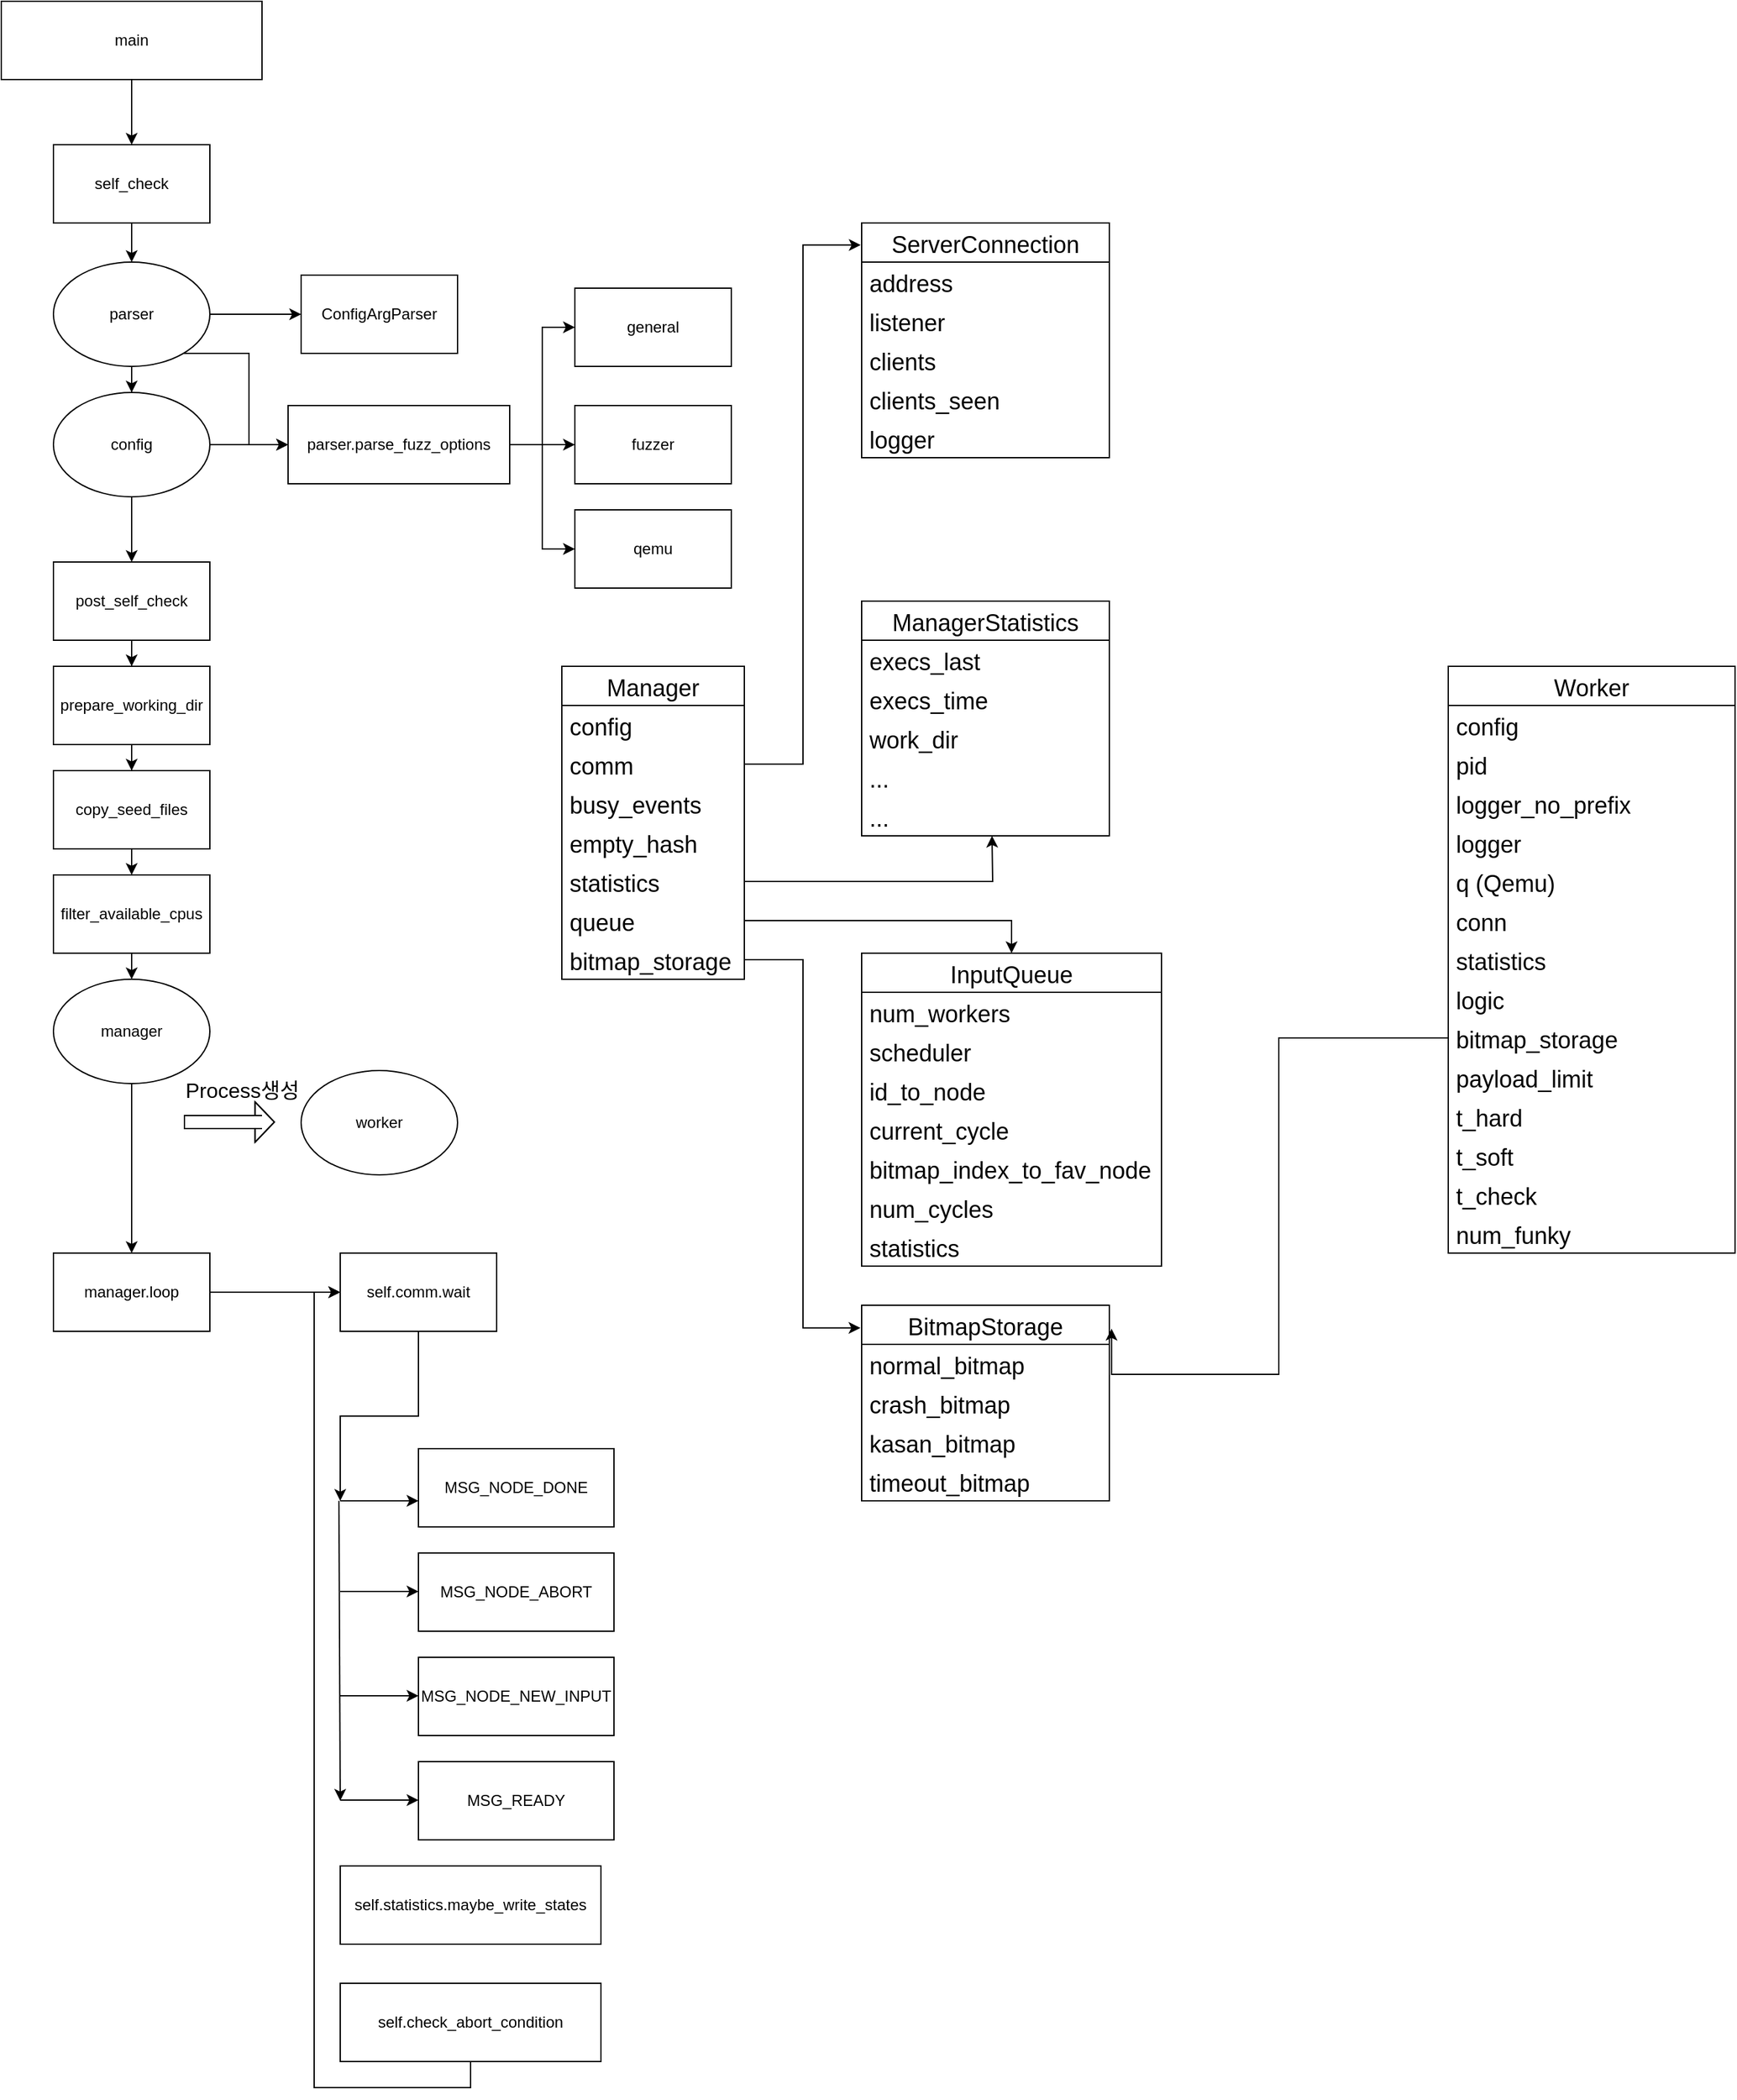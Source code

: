 <mxfile version="20.5.1" type="github">
  <diagram name="Page-1" id="c7558073-3199-34d8-9f00-42111426c3f3">
    <mxGraphModel dx="1727" dy="989" grid="1" gridSize="10" guides="1" tooltips="1" connect="1" arrows="1" fold="1" page="1" pageScale="1" pageWidth="100000" pageHeight="100000" background="none" math="0" shadow="0">
      <root>
        <mxCell id="0" />
        <mxCell id="1" parent="0" />
        <mxCell id="_EBrEuybf6-gx_B5WjJE-15" style="edgeStyle=orthogonalEdgeStyle;rounded=0;orthogonalLoop=1;jettySize=auto;html=1;exitX=0.5;exitY=1;exitDx=0;exitDy=0;" parent="1" source="3X33efADcqBmLfNhqnDI-1" target="_EBrEuybf6-gx_B5WjJE-6" edge="1">
          <mxGeometry relative="1" as="geometry" />
        </mxCell>
        <mxCell id="3X33efADcqBmLfNhqnDI-1" value="main" style="rounded=0;whiteSpace=wrap;html=1;" parent="1" vertex="1">
          <mxGeometry x="20" y="50" width="200" height="60" as="geometry" />
        </mxCell>
        <mxCell id="_EBrEuybf6-gx_B5WjJE-2" value="fuzzer" style="rounded=0;whiteSpace=wrap;html=1;" parent="1" vertex="1">
          <mxGeometry x="460" y="360" width="120" height="60" as="geometry" />
        </mxCell>
        <mxCell id="_EBrEuybf6-gx_B5WjJE-3" value="general" style="rounded=0;whiteSpace=wrap;html=1;" parent="1" vertex="1">
          <mxGeometry x="460" y="270" width="120" height="60" as="geometry" />
        </mxCell>
        <mxCell id="_EBrEuybf6-gx_B5WjJE-19" style="edgeStyle=orthogonalEdgeStyle;rounded=0;orthogonalLoop=1;jettySize=auto;html=1;exitX=1;exitY=0.5;exitDx=0;exitDy=0;entryX=0;entryY=0.5;entryDx=0;entryDy=0;" parent="1" source="_EBrEuybf6-gx_B5WjJE-4" target="_EBrEuybf6-gx_B5WjJE-3" edge="1">
          <mxGeometry relative="1" as="geometry" />
        </mxCell>
        <mxCell id="_EBrEuybf6-gx_B5WjJE-20" style="edgeStyle=orthogonalEdgeStyle;rounded=0;orthogonalLoop=1;jettySize=auto;html=1;exitX=1;exitY=0.5;exitDx=0;exitDy=0;entryX=0;entryY=0.5;entryDx=0;entryDy=0;" parent="1" source="_EBrEuybf6-gx_B5WjJE-4" target="_EBrEuybf6-gx_B5WjJE-2" edge="1">
          <mxGeometry relative="1" as="geometry" />
        </mxCell>
        <mxCell id="_EBrEuybf6-gx_B5WjJE-21" style="edgeStyle=orthogonalEdgeStyle;rounded=0;orthogonalLoop=1;jettySize=auto;html=1;exitX=1;exitY=0.5;exitDx=0;exitDy=0;entryX=0;entryY=0.5;entryDx=0;entryDy=0;" parent="1" source="_EBrEuybf6-gx_B5WjJE-4" target="_EBrEuybf6-gx_B5WjJE-18" edge="1">
          <mxGeometry relative="1" as="geometry" />
        </mxCell>
        <mxCell id="_EBrEuybf6-gx_B5WjJE-4" value="parser.parse_fuzz_options" style="rounded=0;whiteSpace=wrap;html=1;" parent="1" vertex="1">
          <mxGeometry x="240" y="360" width="170" height="60" as="geometry" />
        </mxCell>
        <mxCell id="_EBrEuybf6-gx_B5WjJE-5" value="ConfigArgParser" style="rounded=0;whiteSpace=wrap;html=1;" parent="1" vertex="1">
          <mxGeometry x="250" y="260" width="120" height="60" as="geometry" />
        </mxCell>
        <mxCell id="_EBrEuybf6-gx_B5WjJE-16" style="edgeStyle=orthogonalEdgeStyle;rounded=0;orthogonalLoop=1;jettySize=auto;html=1;exitX=0.5;exitY=1;exitDx=0;exitDy=0;entryX=0.5;entryY=0;entryDx=0;entryDy=0;" parent="1" source="_EBrEuybf6-gx_B5WjJE-6" target="_EBrEuybf6-gx_B5WjJE-9" edge="1">
          <mxGeometry relative="1" as="geometry" />
        </mxCell>
        <mxCell id="_EBrEuybf6-gx_B5WjJE-6" value="self_check" style="rounded=0;whiteSpace=wrap;html=1;" parent="1" vertex="1">
          <mxGeometry x="60" y="160" width="120" height="60" as="geometry" />
        </mxCell>
        <mxCell id="_EBrEuybf6-gx_B5WjJE-12" style="edgeStyle=orthogonalEdgeStyle;rounded=0;orthogonalLoop=1;jettySize=auto;html=1;entryX=0;entryY=0.5;entryDx=0;entryDy=0;" parent="1" source="_EBrEuybf6-gx_B5WjJE-9" target="_EBrEuybf6-gx_B5WjJE-4" edge="1">
          <mxGeometry relative="1" as="geometry">
            <Array as="points">
              <mxPoint x="210" y="320" />
              <mxPoint x="210" y="390" />
            </Array>
          </mxGeometry>
        </mxCell>
        <mxCell id="_EBrEuybf6-gx_B5WjJE-14" style="edgeStyle=orthogonalEdgeStyle;rounded=0;orthogonalLoop=1;jettySize=auto;html=1;exitX=1;exitY=0.5;exitDx=0;exitDy=0;entryX=0;entryY=0.5;entryDx=0;entryDy=0;" parent="1" source="_EBrEuybf6-gx_B5WjJE-9" target="_EBrEuybf6-gx_B5WjJE-5" edge="1">
          <mxGeometry relative="1" as="geometry" />
        </mxCell>
        <mxCell id="_EBrEuybf6-gx_B5WjJE-17" style="edgeStyle=orthogonalEdgeStyle;rounded=0;orthogonalLoop=1;jettySize=auto;html=1;exitX=0.5;exitY=1;exitDx=0;exitDy=0;" parent="1" source="_EBrEuybf6-gx_B5WjJE-9" target="_EBrEuybf6-gx_B5WjJE-10" edge="1">
          <mxGeometry relative="1" as="geometry" />
        </mxCell>
        <mxCell id="_EBrEuybf6-gx_B5WjJE-9" value="parser" style="ellipse;whiteSpace=wrap;html=1;" parent="1" vertex="1">
          <mxGeometry x="60" y="250" width="120" height="80" as="geometry" />
        </mxCell>
        <mxCell id="_EBrEuybf6-gx_B5WjJE-13" style="edgeStyle=orthogonalEdgeStyle;rounded=0;orthogonalLoop=1;jettySize=auto;html=1;exitX=1;exitY=0.5;exitDx=0;exitDy=0;entryX=0;entryY=0.5;entryDx=0;entryDy=0;" parent="1" source="_EBrEuybf6-gx_B5WjJE-10" target="_EBrEuybf6-gx_B5WjJE-4" edge="1">
          <mxGeometry relative="1" as="geometry" />
        </mxCell>
        <mxCell id="_EBrEuybf6-gx_B5WjJE-29" style="edgeStyle=orthogonalEdgeStyle;rounded=0;orthogonalLoop=1;jettySize=auto;html=1;exitX=0.5;exitY=1;exitDx=0;exitDy=0;entryX=0.5;entryY=0;entryDx=0;entryDy=0;" parent="1" source="_EBrEuybf6-gx_B5WjJE-10" target="_EBrEuybf6-gx_B5WjJE-22" edge="1">
          <mxGeometry relative="1" as="geometry" />
        </mxCell>
        <mxCell id="_EBrEuybf6-gx_B5WjJE-10" value="config" style="ellipse;whiteSpace=wrap;html=1;" parent="1" vertex="1">
          <mxGeometry x="60" y="350" width="120" height="80" as="geometry" />
        </mxCell>
        <mxCell id="_EBrEuybf6-gx_B5WjJE-18" value="qemu" style="rounded=0;whiteSpace=wrap;html=1;" parent="1" vertex="1">
          <mxGeometry x="460" y="440" width="120" height="60" as="geometry" />
        </mxCell>
        <mxCell id="_EBrEuybf6-gx_B5WjJE-30" style="edgeStyle=orthogonalEdgeStyle;rounded=0;orthogonalLoop=1;jettySize=auto;html=1;exitX=0.5;exitY=1;exitDx=0;exitDy=0;" parent="1" source="_EBrEuybf6-gx_B5WjJE-22" target="_EBrEuybf6-gx_B5WjJE-23" edge="1">
          <mxGeometry relative="1" as="geometry" />
        </mxCell>
        <mxCell id="_EBrEuybf6-gx_B5WjJE-22" value="post_self_check" style="rounded=0;whiteSpace=wrap;html=1;" parent="1" vertex="1">
          <mxGeometry x="60" y="480" width="120" height="60" as="geometry" />
        </mxCell>
        <mxCell id="_EBrEuybf6-gx_B5WjJE-31" style="edgeStyle=orthogonalEdgeStyle;rounded=0;orthogonalLoop=1;jettySize=auto;html=1;exitX=0.5;exitY=1;exitDx=0;exitDy=0;" parent="1" source="_EBrEuybf6-gx_B5WjJE-23" target="_EBrEuybf6-gx_B5WjJE-24" edge="1">
          <mxGeometry relative="1" as="geometry" />
        </mxCell>
        <mxCell id="_EBrEuybf6-gx_B5WjJE-23" value="prepare_working_dir" style="rounded=0;whiteSpace=wrap;html=1;" parent="1" vertex="1">
          <mxGeometry x="60" y="560" width="120" height="60" as="geometry" />
        </mxCell>
        <mxCell id="_EBrEuybf6-gx_B5WjJE-32" style="edgeStyle=orthogonalEdgeStyle;rounded=0;orthogonalLoop=1;jettySize=auto;html=1;exitX=0.5;exitY=1;exitDx=0;exitDy=0;entryX=0.5;entryY=0;entryDx=0;entryDy=0;" parent="1" source="_EBrEuybf6-gx_B5WjJE-24" target="_EBrEuybf6-gx_B5WjJE-26" edge="1">
          <mxGeometry relative="1" as="geometry" />
        </mxCell>
        <mxCell id="_EBrEuybf6-gx_B5WjJE-24" value="copy_seed_files" style="rounded=0;whiteSpace=wrap;html=1;" parent="1" vertex="1">
          <mxGeometry x="60" y="640" width="120" height="60" as="geometry" />
        </mxCell>
        <mxCell id="6LAcA7KiEJVF84A13ZVN-6" style="edgeStyle=orthogonalEdgeStyle;rounded=0;orthogonalLoop=1;jettySize=auto;html=1;exitX=1;exitY=0.5;exitDx=0;exitDy=0;entryX=0;entryY=0.5;entryDx=0;entryDy=0;" edge="1" parent="1" source="_EBrEuybf6-gx_B5WjJE-25" target="6LAcA7KiEJVF84A13ZVN-2">
          <mxGeometry relative="1" as="geometry" />
        </mxCell>
        <mxCell id="_EBrEuybf6-gx_B5WjJE-25" value="manager.loop" style="rounded=0;whiteSpace=wrap;html=1;" parent="1" vertex="1">
          <mxGeometry x="60" y="1010" width="120" height="60" as="geometry" />
        </mxCell>
        <mxCell id="_EBrEuybf6-gx_B5WjJE-33" style="edgeStyle=orthogonalEdgeStyle;rounded=0;orthogonalLoop=1;jettySize=auto;html=1;exitX=0.5;exitY=1;exitDx=0;exitDy=0;entryX=0.5;entryY=0;entryDx=0;entryDy=0;" parent="1" source="_EBrEuybf6-gx_B5WjJE-26" target="_EBrEuybf6-gx_B5WjJE-27" edge="1">
          <mxGeometry relative="1" as="geometry" />
        </mxCell>
        <mxCell id="_EBrEuybf6-gx_B5WjJE-26" value="filter_available_cpus" style="rounded=0;whiteSpace=wrap;html=1;" parent="1" vertex="1">
          <mxGeometry x="60" y="720" width="120" height="60" as="geometry" />
        </mxCell>
        <mxCell id="_EBrEuybf6-gx_B5WjJE-34" style="edgeStyle=orthogonalEdgeStyle;rounded=0;orthogonalLoop=1;jettySize=auto;html=1;exitX=0.5;exitY=1;exitDx=0;exitDy=0;entryX=0.5;entryY=0;entryDx=0;entryDy=0;" parent="1" source="_EBrEuybf6-gx_B5WjJE-27" target="_EBrEuybf6-gx_B5WjJE-25" edge="1">
          <mxGeometry relative="1" as="geometry" />
        </mxCell>
        <mxCell id="_EBrEuybf6-gx_B5WjJE-27" value="manager" style="ellipse;whiteSpace=wrap;html=1;" parent="1" vertex="1">
          <mxGeometry x="60" y="800" width="120" height="80" as="geometry" />
        </mxCell>
        <mxCell id="_EBrEuybf6-gx_B5WjJE-28" value="worker" style="ellipse;whiteSpace=wrap;html=1;" parent="1" vertex="1">
          <mxGeometry x="250" y="870" width="120" height="80" as="geometry" />
        </mxCell>
        <mxCell id="_EBrEuybf6-gx_B5WjJE-35" value="" style="shape=flexArrow;endArrow=classic;html=1;rounded=0;endWidth=20;endSize=4.62;" parent="1" edge="1">
          <mxGeometry width="50" height="50" relative="1" as="geometry">
            <mxPoint x="160" y="909.5" as="sourcePoint" />
            <mxPoint x="230" y="909.5" as="targetPoint" />
            <Array as="points">
              <mxPoint x="220" y="909.5" />
            </Array>
          </mxGeometry>
        </mxCell>
        <mxCell id="_EBrEuybf6-gx_B5WjJE-37" value="&lt;font size=&quot;3&quot;&gt;Process생성&lt;/font&gt;" style="text;html=1;strokeColor=none;fillColor=none;align=center;verticalAlign=middle;whiteSpace=wrap;rounded=0;" parent="1" vertex="1">
          <mxGeometry x="130" y="830" width="150" height="110" as="geometry" />
        </mxCell>
        <object label="Manager" placeholders="1" id="_EBrEuybf6-gx_B5WjJE-39">
          <mxCell style="swimlane;fontStyle=0;childLayout=stackLayout;horizontal=1;startSize=30;horizontalStack=0;resizeParent=1;resizeParentMax=0;resizeLast=0;collapsible=1;marginBottom=0;fontSize=18;noLabel=0;arcSize=15;resizeHeight=1;container=1;" parent="1" vertex="1">
            <mxGeometry x="450" y="560" width="140" height="240" as="geometry">
              <mxRectangle x="490" y="680" width="70" height="40" as="alternateBounds" />
            </mxGeometry>
          </mxCell>
        </object>
        <mxCell id="_EBrEuybf6-gx_B5WjJE-40" value="config" style="text;strokeColor=none;fillColor=none;align=left;verticalAlign=middle;spacingLeft=4;spacingRight=4;overflow=hidden;points=[[0,0.5],[1,0.5]];portConstraint=eastwest;rotatable=0;fontSize=18;" parent="_EBrEuybf6-gx_B5WjJE-39" vertex="1">
          <mxGeometry y="30" width="140" height="30" as="geometry" />
        </mxCell>
        <mxCell id="_EBrEuybf6-gx_B5WjJE-41" value="comm" style="text;strokeColor=none;fillColor=none;align=left;verticalAlign=middle;spacingLeft=4;spacingRight=4;overflow=hidden;points=[[0,0.5],[1,0.5]];portConstraint=eastwest;rotatable=0;fontSize=18;" parent="_EBrEuybf6-gx_B5WjJE-39" vertex="1">
          <mxGeometry y="60" width="140" height="30" as="geometry" />
        </mxCell>
        <mxCell id="_EBrEuybf6-gx_B5WjJE-42" value="busy_events" style="text;strokeColor=none;fillColor=none;align=left;verticalAlign=middle;spacingLeft=4;spacingRight=4;overflow=hidden;points=[[0,0.5],[1,0.5]];portConstraint=eastwest;rotatable=0;fontSize=18;" parent="_EBrEuybf6-gx_B5WjJE-39" vertex="1">
          <mxGeometry y="90" width="140" height="30" as="geometry" />
        </mxCell>
        <mxCell id="_EBrEuybf6-gx_B5WjJE-7" value="empty_hash" style="text;strokeColor=none;fillColor=none;align=left;verticalAlign=middle;spacingLeft=4;spacingRight=4;overflow=hidden;points=[[0,0.5],[1,0.5]];portConstraint=eastwest;rotatable=0;fontSize=18;" parent="_EBrEuybf6-gx_B5WjJE-39" vertex="1">
          <mxGeometry y="120" width="140" height="30" as="geometry" />
        </mxCell>
        <mxCell id="_EBrEuybf6-gx_B5WjJE-11" value="statistics" style="text;strokeColor=none;fillColor=none;align=left;verticalAlign=middle;spacingLeft=4;spacingRight=4;overflow=hidden;points=[[0,0.5],[1,0.5]];portConstraint=eastwest;rotatable=0;fontSize=18;" parent="_EBrEuybf6-gx_B5WjJE-39" vertex="1">
          <mxGeometry y="150" width="140" height="30" as="geometry" />
        </mxCell>
        <mxCell id="_EBrEuybf6-gx_B5WjJE-8" value="queue" style="text;strokeColor=none;fillColor=none;align=left;verticalAlign=middle;spacingLeft=4;spacingRight=4;overflow=hidden;points=[[0,0.5],[1,0.5]];portConstraint=eastwest;rotatable=0;fontSize=18;" parent="_EBrEuybf6-gx_B5WjJE-39" vertex="1">
          <mxGeometry y="180" width="140" height="30" as="geometry" />
        </mxCell>
        <mxCell id="_EBrEuybf6-gx_B5WjJE-38" value="bitmap_storage" style="text;strokeColor=none;fillColor=none;align=left;verticalAlign=middle;spacingLeft=4;spacingRight=4;overflow=hidden;points=[[0,0.5],[1,0.5]];portConstraint=eastwest;rotatable=0;fontSize=18;" parent="_EBrEuybf6-gx_B5WjJE-39" vertex="1">
          <mxGeometry y="210" width="140" height="30" as="geometry" />
        </mxCell>
        <mxCell id="6LAcA7KiEJVF84A13ZVN-1" value="MSG_NODE_DONE" style="rounded=0;whiteSpace=wrap;html=1;" vertex="1" parent="1">
          <mxGeometry x="340" y="1160" width="150" height="60" as="geometry" />
        </mxCell>
        <mxCell id="6LAcA7KiEJVF84A13ZVN-11" style="edgeStyle=orthogonalEdgeStyle;rounded=0;orthogonalLoop=1;jettySize=auto;html=1;exitX=0.5;exitY=1;exitDx=0;exitDy=0;" edge="1" parent="1" source="6LAcA7KiEJVF84A13ZVN-2">
          <mxGeometry relative="1" as="geometry">
            <mxPoint x="280" y="1200" as="targetPoint" />
            <Array as="points">
              <mxPoint x="340" y="1135" />
              <mxPoint x="280" y="1135" />
            </Array>
          </mxGeometry>
        </mxCell>
        <mxCell id="6LAcA7KiEJVF84A13ZVN-2" value="self.comm.wait" style="rounded=0;whiteSpace=wrap;html=1;" vertex="1" parent="1">
          <mxGeometry x="280" y="1010" width="120" height="60" as="geometry" />
        </mxCell>
        <mxCell id="6LAcA7KiEJVF84A13ZVN-3" value="MSG_NODE_ABORT" style="rounded=0;whiteSpace=wrap;html=1;" vertex="1" parent="1">
          <mxGeometry x="340" y="1240" width="150" height="60" as="geometry" />
        </mxCell>
        <mxCell id="6LAcA7KiEJVF84A13ZVN-4" value="MSG_NODE_NEW_INPUT" style="rounded=0;whiteSpace=wrap;html=1;" vertex="1" parent="1">
          <mxGeometry x="340" y="1320" width="150" height="60" as="geometry" />
        </mxCell>
        <mxCell id="6LAcA7KiEJVF84A13ZVN-5" style="edgeStyle=orthogonalEdgeStyle;rounded=0;orthogonalLoop=1;jettySize=auto;html=1;exitX=0.5;exitY=1;exitDx=0;exitDy=0;" edge="1" parent="1" source="6LAcA7KiEJVF84A13ZVN-3" target="6LAcA7KiEJVF84A13ZVN-3">
          <mxGeometry relative="1" as="geometry" />
        </mxCell>
        <mxCell id="6LAcA7KiEJVF84A13ZVN-20" style="edgeStyle=orthogonalEdgeStyle;rounded=0;orthogonalLoop=1;jettySize=auto;html=1;exitX=0.5;exitY=1;exitDx=0;exitDy=0;entryX=0;entryY=0.5;entryDx=0;entryDy=0;" edge="1" parent="1" source="6LAcA7KiEJVF84A13ZVN-7" target="6LAcA7KiEJVF84A13ZVN-2">
          <mxGeometry relative="1" as="geometry" />
        </mxCell>
        <mxCell id="6LAcA7KiEJVF84A13ZVN-7" value="self.check_abort_condition" style="rounded=0;whiteSpace=wrap;html=1;" vertex="1" parent="1">
          <mxGeometry x="280" y="1570" width="200" height="60" as="geometry" />
        </mxCell>
        <mxCell id="6LAcA7KiEJVF84A13ZVN-8" value="self.statistics.maybe_write_states" style="rounded=0;whiteSpace=wrap;html=1;" vertex="1" parent="1">
          <mxGeometry x="280" y="1480" width="200" height="60" as="geometry" />
        </mxCell>
        <mxCell id="6LAcA7KiEJVF84A13ZVN-9" value="MSG_READY" style="rounded=0;whiteSpace=wrap;html=1;" vertex="1" parent="1">
          <mxGeometry x="340" y="1400" width="150" height="60" as="geometry" />
        </mxCell>
        <mxCell id="6LAcA7KiEJVF84A13ZVN-14" value="" style="endArrow=classic;html=1;rounded=0;" edge="1" parent="1">
          <mxGeometry width="50" height="50" relative="1" as="geometry">
            <mxPoint x="280" y="1200" as="sourcePoint" />
            <mxPoint x="340" y="1200" as="targetPoint" />
          </mxGeometry>
        </mxCell>
        <mxCell id="6LAcA7KiEJVF84A13ZVN-15" value="" style="endArrow=classic;html=1;rounded=0;" edge="1" parent="1">
          <mxGeometry width="50" height="50" relative="1" as="geometry">
            <mxPoint x="280" y="1269.5" as="sourcePoint" />
            <mxPoint x="340" y="1269.5" as="targetPoint" />
          </mxGeometry>
        </mxCell>
        <mxCell id="6LAcA7KiEJVF84A13ZVN-16" value="" style="endArrow=classic;html=1;rounded=0;" edge="1" parent="1">
          <mxGeometry width="50" height="50" relative="1" as="geometry">
            <mxPoint x="280" y="1349.5" as="sourcePoint" />
            <mxPoint x="340" y="1349.5" as="targetPoint" />
          </mxGeometry>
        </mxCell>
        <mxCell id="6LAcA7KiEJVF84A13ZVN-17" value="" style="endArrow=classic;html=1;rounded=0;" edge="1" parent="1">
          <mxGeometry width="50" height="50" relative="1" as="geometry">
            <mxPoint x="280" y="1429.5" as="sourcePoint" />
            <mxPoint x="340" y="1429.5" as="targetPoint" />
          </mxGeometry>
        </mxCell>
        <mxCell id="6LAcA7KiEJVF84A13ZVN-18" value="" style="endArrow=classic;html=1;rounded=0;" edge="1" parent="1">
          <mxGeometry width="50" height="50" relative="1" as="geometry">
            <mxPoint x="279" y="1200" as="sourcePoint" />
            <mxPoint x="280" y="1430" as="targetPoint" />
          </mxGeometry>
        </mxCell>
        <object label="Worker" placeholders="1" id="6LAcA7KiEJVF84A13ZVN-22">
          <mxCell style="swimlane;fontStyle=0;childLayout=stackLayout;horizontal=1;startSize=30;horizontalStack=0;resizeParent=1;resizeParentMax=0;resizeLast=0;collapsible=1;marginBottom=0;fontSize=18;noLabel=0;arcSize=15;resizeHeight=1;container=1;" vertex="1" parent="1">
            <mxGeometry x="1130" y="560" width="220" height="450" as="geometry">
              <mxRectangle x="490" y="680" width="70" height="40" as="alternateBounds" />
            </mxGeometry>
          </mxCell>
        </object>
        <mxCell id="6LAcA7KiEJVF84A13ZVN-23" value="config" style="text;strokeColor=none;fillColor=none;align=left;verticalAlign=middle;spacingLeft=4;spacingRight=4;overflow=hidden;points=[[0,0.5],[1,0.5]];portConstraint=eastwest;rotatable=0;fontSize=18;" vertex="1" parent="6LAcA7KiEJVF84A13ZVN-22">
          <mxGeometry y="30" width="220" height="30" as="geometry" />
        </mxCell>
        <mxCell id="6LAcA7KiEJVF84A13ZVN-24" value="pid" style="text;strokeColor=none;fillColor=none;align=left;verticalAlign=middle;spacingLeft=4;spacingRight=4;overflow=hidden;points=[[0,0.5],[1,0.5]];portConstraint=eastwest;rotatable=0;fontSize=18;" vertex="1" parent="6LAcA7KiEJVF84A13ZVN-22">
          <mxGeometry y="60" width="220" height="30" as="geometry" />
        </mxCell>
        <mxCell id="6LAcA7KiEJVF84A13ZVN-25" value="logger_no_prefix" style="text;strokeColor=none;fillColor=none;align=left;verticalAlign=middle;spacingLeft=4;spacingRight=4;overflow=hidden;points=[[0,0.5],[1,0.5]];portConstraint=eastwest;rotatable=0;fontSize=18;" vertex="1" parent="6LAcA7KiEJVF84A13ZVN-22">
          <mxGeometry y="90" width="220" height="30" as="geometry" />
        </mxCell>
        <mxCell id="6LAcA7KiEJVF84A13ZVN-26" value="logger" style="text;strokeColor=none;fillColor=none;align=left;verticalAlign=middle;spacingLeft=4;spacingRight=4;overflow=hidden;points=[[0,0.5],[1,0.5]];portConstraint=eastwest;rotatable=0;fontSize=18;" vertex="1" parent="6LAcA7KiEJVF84A13ZVN-22">
          <mxGeometry y="120" width="220" height="30" as="geometry" />
        </mxCell>
        <mxCell id="6LAcA7KiEJVF84A13ZVN-27" value="q (Qemu)" style="text;strokeColor=none;fillColor=none;align=left;verticalAlign=middle;spacingLeft=4;spacingRight=4;overflow=hidden;points=[[0,0.5],[1,0.5]];portConstraint=eastwest;rotatable=0;fontSize=18;" vertex="1" parent="6LAcA7KiEJVF84A13ZVN-22">
          <mxGeometry y="150" width="220" height="30" as="geometry" />
        </mxCell>
        <mxCell id="6LAcA7KiEJVF84A13ZVN-32" value="conn" style="text;strokeColor=none;fillColor=none;align=left;verticalAlign=middle;spacingLeft=4;spacingRight=4;overflow=hidden;points=[[0,0.5],[1,0.5]];portConstraint=eastwest;rotatable=0;fontSize=18;" vertex="1" parent="6LAcA7KiEJVF84A13ZVN-22">
          <mxGeometry y="180" width="220" height="30" as="geometry" />
        </mxCell>
        <mxCell id="6LAcA7KiEJVF84A13ZVN-33" value="statistics" style="text;strokeColor=none;fillColor=none;align=left;verticalAlign=middle;spacingLeft=4;spacingRight=4;overflow=hidden;points=[[0,0.5],[1,0.5]];portConstraint=eastwest;rotatable=0;fontSize=18;" vertex="1" parent="6LAcA7KiEJVF84A13ZVN-22">
          <mxGeometry y="210" width="220" height="30" as="geometry" />
        </mxCell>
        <mxCell id="6LAcA7KiEJVF84A13ZVN-34" value="logic" style="text;strokeColor=none;fillColor=none;align=left;verticalAlign=middle;spacingLeft=4;spacingRight=4;overflow=hidden;points=[[0,0.5],[1,0.5]];portConstraint=eastwest;rotatable=0;fontSize=18;" vertex="1" parent="6LAcA7KiEJVF84A13ZVN-22">
          <mxGeometry y="240" width="220" height="30" as="geometry" />
        </mxCell>
        <mxCell id="6LAcA7KiEJVF84A13ZVN-35" value="bitmap_storage" style="text;strokeColor=none;fillColor=none;align=left;verticalAlign=middle;spacingLeft=4;spacingRight=4;overflow=hidden;points=[[0,0.5],[1,0.5]];portConstraint=eastwest;rotatable=0;fontSize=18;" vertex="1" parent="6LAcA7KiEJVF84A13ZVN-22">
          <mxGeometry y="270" width="220" height="30" as="geometry" />
        </mxCell>
        <mxCell id="6LAcA7KiEJVF84A13ZVN-36" value="payload_limit" style="text;strokeColor=none;fillColor=none;align=left;verticalAlign=middle;spacingLeft=4;spacingRight=4;overflow=hidden;points=[[0,0.5],[1,0.5]];portConstraint=eastwest;rotatable=0;fontSize=18;" vertex="1" parent="6LAcA7KiEJVF84A13ZVN-22">
          <mxGeometry y="300" width="220" height="30" as="geometry" />
        </mxCell>
        <mxCell id="6LAcA7KiEJVF84A13ZVN-28" value="t_hard" style="text;strokeColor=none;fillColor=none;align=left;verticalAlign=middle;spacingLeft=4;spacingRight=4;overflow=hidden;points=[[0,0.5],[1,0.5]];portConstraint=eastwest;rotatable=0;fontSize=18;" vertex="1" parent="6LAcA7KiEJVF84A13ZVN-22">
          <mxGeometry y="330" width="220" height="30" as="geometry" />
        </mxCell>
        <mxCell id="6LAcA7KiEJVF84A13ZVN-31" value="t_soft" style="text;strokeColor=none;fillColor=none;align=left;verticalAlign=middle;spacingLeft=4;spacingRight=4;overflow=hidden;points=[[0,0.5],[1,0.5]];portConstraint=eastwest;rotatable=0;fontSize=18;" vertex="1" parent="6LAcA7KiEJVF84A13ZVN-22">
          <mxGeometry y="360" width="220" height="30" as="geometry" />
        </mxCell>
        <mxCell id="6LAcA7KiEJVF84A13ZVN-29" value="t_check" style="text;strokeColor=none;fillColor=none;align=left;verticalAlign=middle;spacingLeft=4;spacingRight=4;overflow=hidden;points=[[0,0.5],[1,0.5]];portConstraint=eastwest;rotatable=0;fontSize=18;" vertex="1" parent="6LAcA7KiEJVF84A13ZVN-22">
          <mxGeometry y="390" width="220" height="30" as="geometry" />
        </mxCell>
        <mxCell id="6LAcA7KiEJVF84A13ZVN-37" value="num_funky" style="text;strokeColor=none;fillColor=none;align=left;verticalAlign=middle;spacingLeft=4;spacingRight=4;overflow=hidden;points=[[0,0.5],[1,0.5]];portConstraint=eastwest;rotatable=0;fontSize=18;" vertex="1" parent="6LAcA7KiEJVF84A13ZVN-22">
          <mxGeometry y="420" width="220" height="30" as="geometry" />
        </mxCell>
        <object label="ServerConnection" placeholders="1" id="6LAcA7KiEJVF84A13ZVN-39">
          <mxCell style="swimlane;fontStyle=0;childLayout=stackLayout;horizontal=1;startSize=30;horizontalStack=0;resizeParent=1;resizeParentMax=0;resizeLast=0;collapsible=1;marginBottom=0;fontSize=18;noLabel=0;arcSize=15;resizeHeight=1;container=1;" vertex="1" parent="1">
            <mxGeometry x="680" y="220" width="190" height="180" as="geometry">
              <mxRectangle x="490" y="680" width="70" height="40" as="alternateBounds" />
            </mxGeometry>
          </mxCell>
        </object>
        <mxCell id="6LAcA7KiEJVF84A13ZVN-40" value="address" style="text;strokeColor=none;fillColor=none;align=left;verticalAlign=middle;spacingLeft=4;spacingRight=4;overflow=hidden;points=[[0,0.5],[1,0.5]];portConstraint=eastwest;rotatable=0;fontSize=18;" vertex="1" parent="6LAcA7KiEJVF84A13ZVN-39">
          <mxGeometry y="30" width="190" height="30" as="geometry" />
        </mxCell>
        <mxCell id="6LAcA7KiEJVF84A13ZVN-41" value="listener" style="text;strokeColor=none;fillColor=none;align=left;verticalAlign=middle;spacingLeft=4;spacingRight=4;overflow=hidden;points=[[0,0.5],[1,0.5]];portConstraint=eastwest;rotatable=0;fontSize=18;" vertex="1" parent="6LAcA7KiEJVF84A13ZVN-39">
          <mxGeometry y="60" width="190" height="30" as="geometry" />
        </mxCell>
        <mxCell id="6LAcA7KiEJVF84A13ZVN-42" value="clients" style="text;strokeColor=none;fillColor=none;align=left;verticalAlign=middle;spacingLeft=4;spacingRight=4;overflow=hidden;points=[[0,0.5],[1,0.5]];portConstraint=eastwest;rotatable=0;fontSize=18;" vertex="1" parent="6LAcA7KiEJVF84A13ZVN-39">
          <mxGeometry y="90" width="190" height="30" as="geometry" />
        </mxCell>
        <mxCell id="6LAcA7KiEJVF84A13ZVN-43" value="clients_seen" style="text;strokeColor=none;fillColor=none;align=left;verticalAlign=middle;spacingLeft=4;spacingRight=4;overflow=hidden;points=[[0,0.5],[1,0.5]];portConstraint=eastwest;rotatable=0;fontSize=18;" vertex="1" parent="6LAcA7KiEJVF84A13ZVN-39">
          <mxGeometry y="120" width="190" height="30" as="geometry" />
        </mxCell>
        <mxCell id="6LAcA7KiEJVF84A13ZVN-44" value="logger" style="text;strokeColor=none;fillColor=none;align=left;verticalAlign=middle;spacingLeft=4;spacingRight=4;overflow=hidden;points=[[0,0.5],[1,0.5]];portConstraint=eastwest;rotatable=0;fontSize=18;" vertex="1" parent="6LAcA7KiEJVF84A13ZVN-39">
          <mxGeometry y="150" width="190" height="30" as="geometry" />
        </mxCell>
        <object label="ManagerStatistics" placeholders="1" id="6LAcA7KiEJVF84A13ZVN-47">
          <mxCell style="swimlane;fontStyle=0;childLayout=stackLayout;horizontal=1;startSize=30;horizontalStack=0;resizeParent=1;resizeParentMax=0;resizeLast=0;collapsible=1;marginBottom=0;fontSize=18;noLabel=0;arcSize=15;resizeHeight=1;container=1;" vertex="1" parent="1">
            <mxGeometry x="680" y="510" width="190" height="180" as="geometry">
              <mxRectangle x="490" y="680" width="70" height="40" as="alternateBounds" />
            </mxGeometry>
          </mxCell>
        </object>
        <mxCell id="6LAcA7KiEJVF84A13ZVN-48" value="execs_last" style="text;strokeColor=none;fillColor=none;align=left;verticalAlign=middle;spacingLeft=4;spacingRight=4;overflow=hidden;points=[[0,0.5],[1,0.5]];portConstraint=eastwest;rotatable=0;fontSize=18;" vertex="1" parent="6LAcA7KiEJVF84A13ZVN-47">
          <mxGeometry y="30" width="190" height="30" as="geometry" />
        </mxCell>
        <mxCell id="6LAcA7KiEJVF84A13ZVN-49" value="execs_time" style="text;strokeColor=none;fillColor=none;align=left;verticalAlign=middle;spacingLeft=4;spacingRight=4;overflow=hidden;points=[[0,0.5],[1,0.5]];portConstraint=eastwest;rotatable=0;fontSize=18;" vertex="1" parent="6LAcA7KiEJVF84A13ZVN-47">
          <mxGeometry y="60" width="190" height="30" as="geometry" />
        </mxCell>
        <mxCell id="6LAcA7KiEJVF84A13ZVN-50" value="work_dir" style="text;strokeColor=none;fillColor=none;align=left;verticalAlign=middle;spacingLeft=4;spacingRight=4;overflow=hidden;points=[[0,0.5],[1,0.5]];portConstraint=eastwest;rotatable=0;fontSize=18;" vertex="1" parent="6LAcA7KiEJVF84A13ZVN-47">
          <mxGeometry y="90" width="190" height="30" as="geometry" />
        </mxCell>
        <mxCell id="6LAcA7KiEJVF84A13ZVN-51" value="..." style="text;strokeColor=none;fillColor=none;align=left;verticalAlign=middle;spacingLeft=4;spacingRight=4;overflow=hidden;points=[[0,0.5],[1,0.5]];portConstraint=eastwest;rotatable=0;fontSize=18;" vertex="1" parent="6LAcA7KiEJVF84A13ZVN-47">
          <mxGeometry y="120" width="190" height="30" as="geometry" />
        </mxCell>
        <mxCell id="6LAcA7KiEJVF84A13ZVN-52" value="..." style="text;strokeColor=none;fillColor=none;align=left;verticalAlign=middle;spacingLeft=4;spacingRight=4;overflow=hidden;points=[[0,0.5],[1,0.5]];portConstraint=eastwest;rotatable=0;fontSize=18;" vertex="1" parent="6LAcA7KiEJVF84A13ZVN-47">
          <mxGeometry y="150" width="190" height="30" as="geometry" />
        </mxCell>
        <object label="InputQueue" placeholders="1" id="6LAcA7KiEJVF84A13ZVN-55">
          <mxCell style="swimlane;fontStyle=0;childLayout=stackLayout;horizontal=1;startSize=30;horizontalStack=0;resizeParent=1;resizeParentMax=0;resizeLast=0;collapsible=1;marginBottom=0;fontSize=18;noLabel=0;arcSize=15;resizeHeight=1;container=1;" vertex="1" parent="1">
            <mxGeometry x="680" y="780" width="230" height="240" as="geometry">
              <mxRectangle x="490" y="680" width="70" height="40" as="alternateBounds" />
            </mxGeometry>
          </mxCell>
        </object>
        <mxCell id="6LAcA7KiEJVF84A13ZVN-56" value="num_workers" style="text;strokeColor=none;fillColor=none;align=left;verticalAlign=middle;spacingLeft=4;spacingRight=4;overflow=hidden;points=[[0,0.5],[1,0.5]];portConstraint=eastwest;rotatable=0;fontSize=18;" vertex="1" parent="6LAcA7KiEJVF84A13ZVN-55">
          <mxGeometry y="30" width="230" height="30" as="geometry" />
        </mxCell>
        <mxCell id="6LAcA7KiEJVF84A13ZVN-57" value="scheduler" style="text;strokeColor=none;fillColor=none;align=left;verticalAlign=middle;spacingLeft=4;spacingRight=4;overflow=hidden;points=[[0,0.5],[1,0.5]];portConstraint=eastwest;rotatable=0;fontSize=18;" vertex="1" parent="6LAcA7KiEJVF84A13ZVN-55">
          <mxGeometry y="60" width="230" height="30" as="geometry" />
        </mxCell>
        <mxCell id="6LAcA7KiEJVF84A13ZVN-58" value="id_to_node" style="text;strokeColor=none;fillColor=none;align=left;verticalAlign=middle;spacingLeft=4;spacingRight=4;overflow=hidden;points=[[0,0.5],[1,0.5]];portConstraint=eastwest;rotatable=0;fontSize=18;" vertex="1" parent="6LAcA7KiEJVF84A13ZVN-55">
          <mxGeometry y="90" width="230" height="30" as="geometry" />
        </mxCell>
        <mxCell id="6LAcA7KiEJVF84A13ZVN-59" value="current_cycle" style="text;strokeColor=none;fillColor=none;align=left;verticalAlign=middle;spacingLeft=4;spacingRight=4;overflow=hidden;points=[[0,0.5],[1,0.5]];portConstraint=eastwest;rotatable=0;fontSize=18;" vertex="1" parent="6LAcA7KiEJVF84A13ZVN-55">
          <mxGeometry y="120" width="230" height="30" as="geometry" />
        </mxCell>
        <mxCell id="6LAcA7KiEJVF84A13ZVN-60" value="bitmap_index_to_fav_node" style="text;strokeColor=none;fillColor=none;align=left;verticalAlign=middle;spacingLeft=4;spacingRight=4;overflow=hidden;points=[[0,0.5],[1,0.5]];portConstraint=eastwest;rotatable=0;fontSize=18;" vertex="1" parent="6LAcA7KiEJVF84A13ZVN-55">
          <mxGeometry y="150" width="230" height="30" as="geometry" />
        </mxCell>
        <mxCell id="6LAcA7KiEJVF84A13ZVN-61" value="num_cycles" style="text;strokeColor=none;fillColor=none;align=left;verticalAlign=middle;spacingLeft=4;spacingRight=4;overflow=hidden;points=[[0,0.5],[1,0.5]];portConstraint=eastwest;rotatable=0;fontSize=18;" vertex="1" parent="6LAcA7KiEJVF84A13ZVN-55">
          <mxGeometry y="180" width="230" height="30" as="geometry" />
        </mxCell>
        <mxCell id="6LAcA7KiEJVF84A13ZVN-62" value="statistics" style="text;strokeColor=none;fillColor=none;align=left;verticalAlign=middle;spacingLeft=4;spacingRight=4;overflow=hidden;points=[[0,0.5],[1,0.5]];portConstraint=eastwest;rotatable=0;fontSize=18;" vertex="1" parent="6LAcA7KiEJVF84A13ZVN-55">
          <mxGeometry y="210" width="230" height="30" as="geometry" />
        </mxCell>
        <object label="BitmapStorage" placeholders="1" id="6LAcA7KiEJVF84A13ZVN-63">
          <mxCell style="swimlane;fontStyle=0;childLayout=stackLayout;horizontal=1;startSize=30;horizontalStack=0;resizeParent=1;resizeParentMax=0;resizeLast=0;collapsible=1;marginBottom=0;fontSize=18;noLabel=0;arcSize=15;resizeHeight=1;container=1;" vertex="1" parent="1">
            <mxGeometry x="680" y="1050" width="190" height="150" as="geometry">
              <mxRectangle x="490" y="680" width="70" height="40" as="alternateBounds" />
            </mxGeometry>
          </mxCell>
        </object>
        <mxCell id="6LAcA7KiEJVF84A13ZVN-64" value="normal_bitmap" style="text;strokeColor=none;fillColor=none;align=left;verticalAlign=middle;spacingLeft=4;spacingRight=4;overflow=hidden;points=[[0,0.5],[1,0.5]];portConstraint=eastwest;rotatable=0;fontSize=18;" vertex="1" parent="6LAcA7KiEJVF84A13ZVN-63">
          <mxGeometry y="30" width="190" height="30" as="geometry" />
        </mxCell>
        <mxCell id="6LAcA7KiEJVF84A13ZVN-65" value="crash_bitmap" style="text;strokeColor=none;fillColor=none;align=left;verticalAlign=middle;spacingLeft=4;spacingRight=4;overflow=hidden;points=[[0,0.5],[1,0.5]];portConstraint=eastwest;rotatable=0;fontSize=18;" vertex="1" parent="6LAcA7KiEJVF84A13ZVN-63">
          <mxGeometry y="60" width="190" height="30" as="geometry" />
        </mxCell>
        <mxCell id="6LAcA7KiEJVF84A13ZVN-68" value="kasan_bitmap" style="text;strokeColor=none;fillColor=none;align=left;verticalAlign=middle;spacingLeft=4;spacingRight=4;overflow=hidden;points=[[0,0.5],[1,0.5]];portConstraint=eastwest;rotatable=0;fontSize=18;" vertex="1" parent="6LAcA7KiEJVF84A13ZVN-63">
          <mxGeometry y="90" width="190" height="30" as="geometry" />
        </mxCell>
        <mxCell id="6LAcA7KiEJVF84A13ZVN-69" value="timeout_bitmap" style="text;strokeColor=none;fillColor=none;align=left;verticalAlign=middle;spacingLeft=4;spacingRight=4;overflow=hidden;points=[[0,0.5],[1,0.5]];portConstraint=eastwest;rotatable=0;fontSize=18;" vertex="1" parent="6LAcA7KiEJVF84A13ZVN-63">
          <mxGeometry y="120" width="190" height="30" as="geometry" />
        </mxCell>
        <mxCell id="6LAcA7KiEJVF84A13ZVN-71" style="edgeStyle=orthogonalEdgeStyle;rounded=0;orthogonalLoop=1;jettySize=auto;html=1;exitX=1;exitY=0.5;exitDx=0;exitDy=0;entryX=-0.004;entryY=0.094;entryDx=0;entryDy=0;entryPerimeter=0;" edge="1" parent="1" source="_EBrEuybf6-gx_B5WjJE-41" target="6LAcA7KiEJVF84A13ZVN-39">
          <mxGeometry relative="1" as="geometry" />
        </mxCell>
        <mxCell id="6LAcA7KiEJVF84A13ZVN-74" style="edgeStyle=orthogonalEdgeStyle;rounded=0;orthogonalLoop=1;jettySize=auto;html=1;exitX=1;exitY=0.5;exitDx=0;exitDy=0;entryX=-0.005;entryY=0.116;entryDx=0;entryDy=0;entryPerimeter=0;" edge="1" parent="1" source="_EBrEuybf6-gx_B5WjJE-38" target="6LAcA7KiEJVF84A13ZVN-63">
          <mxGeometry relative="1" as="geometry" />
        </mxCell>
        <mxCell id="6LAcA7KiEJVF84A13ZVN-75" style="edgeStyle=orthogonalEdgeStyle;rounded=0;orthogonalLoop=1;jettySize=auto;html=1;exitX=1;exitY=0.5;exitDx=0;exitDy=0;entryX=0.5;entryY=0;entryDx=0;entryDy=0;" edge="1" parent="1" source="_EBrEuybf6-gx_B5WjJE-8" target="6LAcA7KiEJVF84A13ZVN-55">
          <mxGeometry relative="1" as="geometry" />
        </mxCell>
        <mxCell id="6LAcA7KiEJVF84A13ZVN-76" style="edgeStyle=orthogonalEdgeStyle;rounded=0;orthogonalLoop=1;jettySize=auto;html=1;exitX=1;exitY=0.5;exitDx=0;exitDy=0;" edge="1" parent="1" source="_EBrEuybf6-gx_B5WjJE-11">
          <mxGeometry relative="1" as="geometry">
            <mxPoint x="780" y="690" as="targetPoint" />
          </mxGeometry>
        </mxCell>
        <mxCell id="6LAcA7KiEJVF84A13ZVN-77" style="edgeStyle=orthogonalEdgeStyle;rounded=0;orthogonalLoop=1;jettySize=auto;html=1;exitX=0;exitY=0.5;exitDx=0;exitDy=0;entryX=1.009;entryY=0.12;entryDx=0;entryDy=0;entryPerimeter=0;" edge="1" parent="1" source="6LAcA7KiEJVF84A13ZVN-35" target="6LAcA7KiEJVF84A13ZVN-63">
          <mxGeometry relative="1" as="geometry">
            <Array as="points">
              <mxPoint x="1000" y="845" />
              <mxPoint x="1000" y="1103" />
              <mxPoint x="872" y="1103" />
            </Array>
          </mxGeometry>
        </mxCell>
      </root>
    </mxGraphModel>
  </diagram>
</mxfile>
